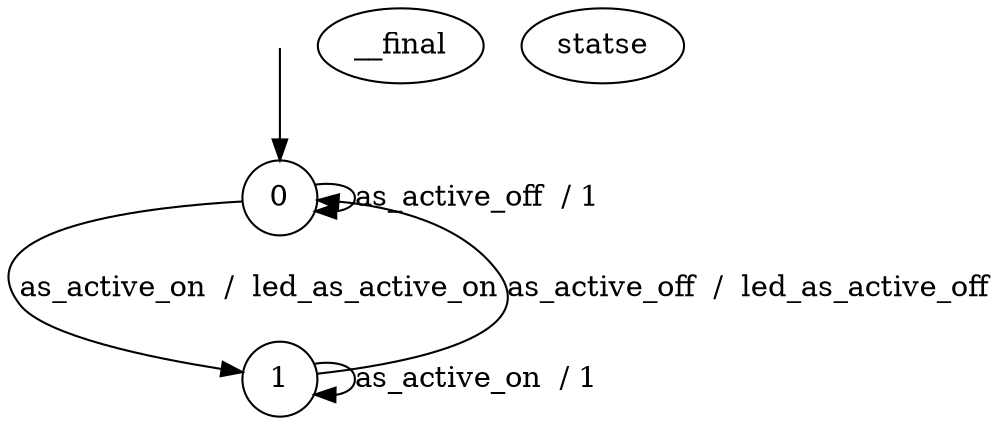 digraph g {

	s0 [shape="circle" label="0"];
	s1 [shape="circle" label="1"];
	s0 -> s0 [label="as_active_off  / 1"];
	s0 -> s1 [label="as_active_on  /  led_as_active_on"];
	s1 -> s0 [label="as_active_off  /  led_as_active_off"];
	s1 -> s1 [label="as_active_on  / 1"];

__start0 [label="" shape="none" width="0" height="0"];
__start0 -> s0;
__final statse{
    s1
}
}

